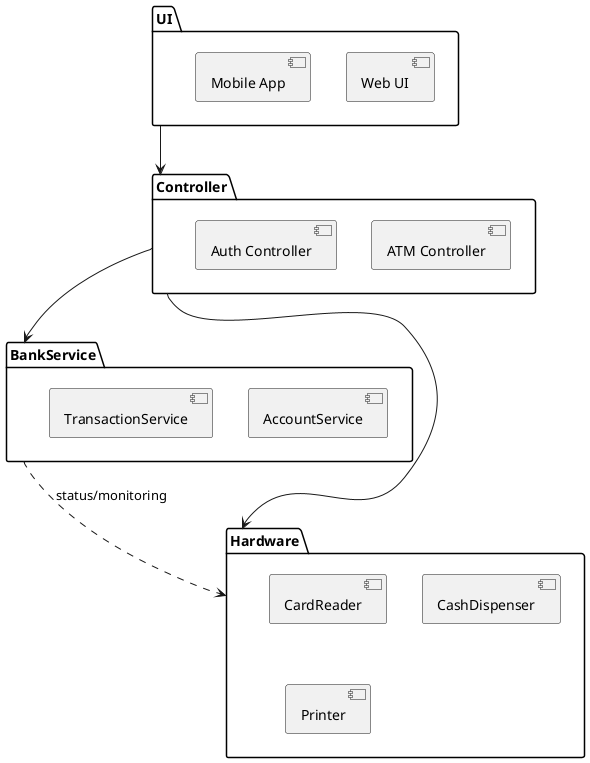 @startuml
package "UI" {
  [Web UI]
  [Mobile App]
}

package "Controller" {
  [ATM Controller]
  [Auth Controller]
}

package "BankService" {
  [AccountService]
  [TransactionService]
}

package "Hardware" {
  [CardReader]
  [CashDispenser]
  [Printer]
}

' Dependencies between packages (high-level)
UI --> Controller
Controller --> BankService
Controller --> Hardware
BankService ..> Hardware : "status/monitoring" 
@enduml
